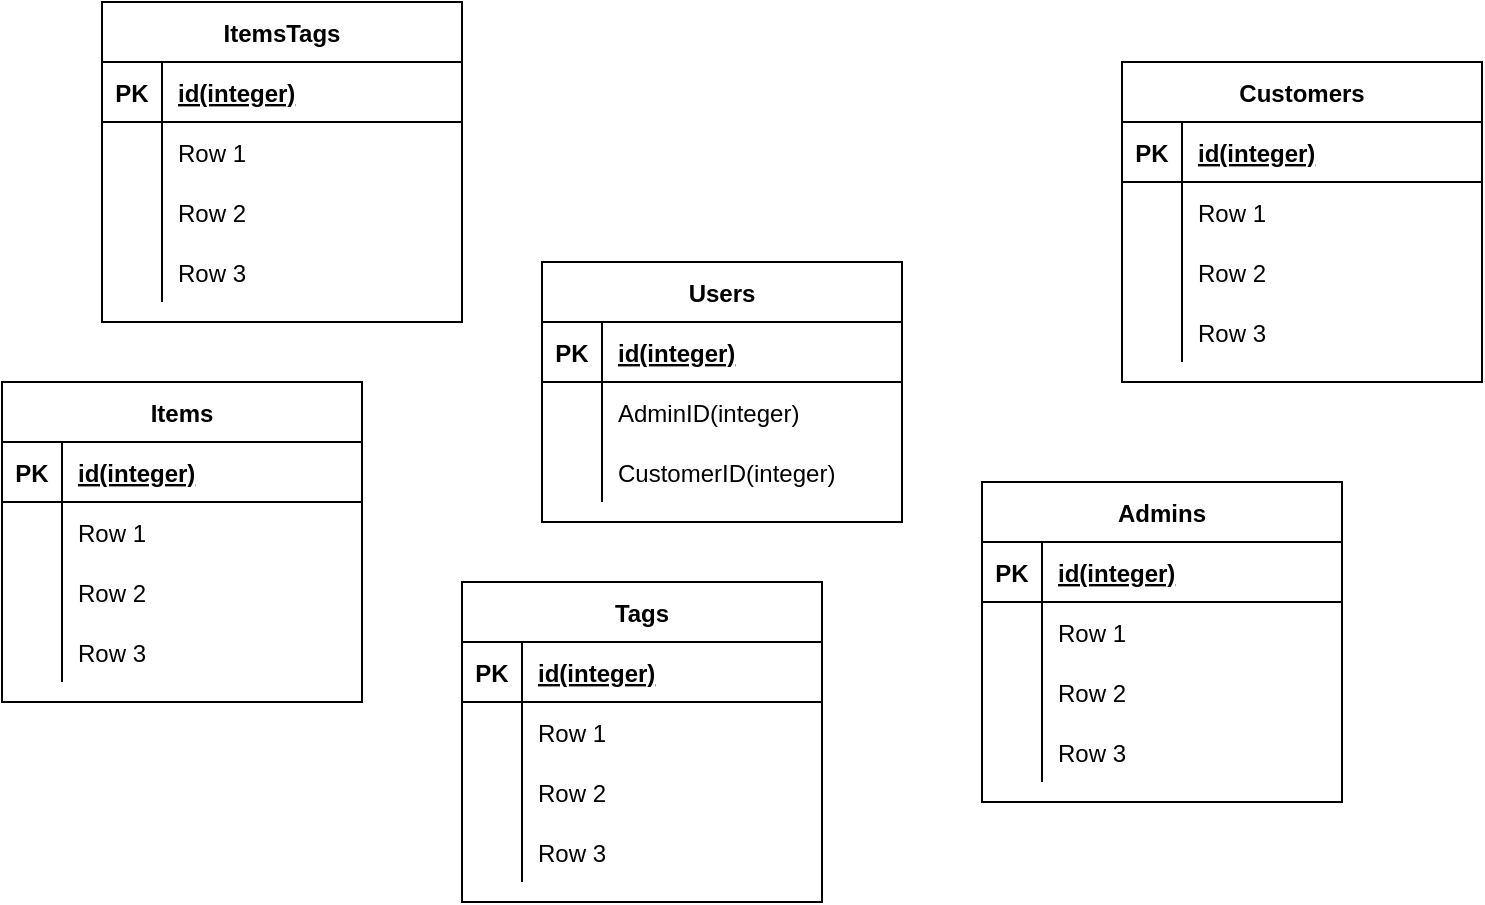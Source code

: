 <mxfile version="15.1.0" type="github">
  <diagram id="VmSRzuo0PWEKA7Uxc1IA" name="Page-1">
    <mxGraphModel dx="782" dy="420" grid="1" gridSize="10" guides="1" tooltips="1" connect="1" arrows="1" fold="1" page="1" pageScale="1" pageWidth="827" pageHeight="1169" math="0" shadow="0">
      <root>
        <mxCell id="0" />
        <mxCell id="1" parent="0" />
        <mxCell id="i-ClhB1Ddfe4gzQZQ1bM-1" value="Users" style="shape=table;startSize=30;container=1;collapsible=1;childLayout=tableLayout;fixedRows=1;rowLines=0;fontStyle=1;align=center;resizeLast=1;" vertex="1" parent="1">
          <mxGeometry x="310" y="140" width="180" height="130" as="geometry" />
        </mxCell>
        <mxCell id="i-ClhB1Ddfe4gzQZQ1bM-2" value="" style="shape=partialRectangle;collapsible=0;dropTarget=0;pointerEvents=0;fillColor=none;top=0;left=0;bottom=1;right=0;points=[[0,0.5],[1,0.5]];portConstraint=eastwest;" vertex="1" parent="i-ClhB1Ddfe4gzQZQ1bM-1">
          <mxGeometry y="30" width="180" height="30" as="geometry" />
        </mxCell>
        <mxCell id="i-ClhB1Ddfe4gzQZQ1bM-3" value="PK" style="shape=partialRectangle;connectable=0;fillColor=none;top=0;left=0;bottom=0;right=0;fontStyle=1;overflow=hidden;" vertex="1" parent="i-ClhB1Ddfe4gzQZQ1bM-2">
          <mxGeometry width="30" height="30" as="geometry" />
        </mxCell>
        <mxCell id="i-ClhB1Ddfe4gzQZQ1bM-4" value="id(integer)" style="shape=partialRectangle;connectable=0;fillColor=none;top=0;left=0;bottom=0;right=0;align=left;spacingLeft=6;fontStyle=5;overflow=hidden;" vertex="1" parent="i-ClhB1Ddfe4gzQZQ1bM-2">
          <mxGeometry x="30" width="150" height="30" as="geometry" />
        </mxCell>
        <mxCell id="i-ClhB1Ddfe4gzQZQ1bM-5" value="" style="shape=partialRectangle;collapsible=0;dropTarget=0;pointerEvents=0;fillColor=none;top=0;left=0;bottom=0;right=0;points=[[0,0.5],[1,0.5]];portConstraint=eastwest;" vertex="1" parent="i-ClhB1Ddfe4gzQZQ1bM-1">
          <mxGeometry y="60" width="180" height="30" as="geometry" />
        </mxCell>
        <mxCell id="i-ClhB1Ddfe4gzQZQ1bM-6" value="" style="shape=partialRectangle;connectable=0;fillColor=none;top=0;left=0;bottom=0;right=0;editable=1;overflow=hidden;" vertex="1" parent="i-ClhB1Ddfe4gzQZQ1bM-5">
          <mxGeometry width="30" height="30" as="geometry" />
        </mxCell>
        <mxCell id="i-ClhB1Ddfe4gzQZQ1bM-7" value="AdminID(integer)" style="shape=partialRectangle;connectable=0;fillColor=none;top=0;left=0;bottom=0;right=0;align=left;spacingLeft=6;overflow=hidden;" vertex="1" parent="i-ClhB1Ddfe4gzQZQ1bM-5">
          <mxGeometry x="30" width="150" height="30" as="geometry" />
        </mxCell>
        <mxCell id="i-ClhB1Ddfe4gzQZQ1bM-8" value="" style="shape=partialRectangle;collapsible=0;dropTarget=0;pointerEvents=0;fillColor=none;top=0;left=0;bottom=0;right=0;points=[[0,0.5],[1,0.5]];portConstraint=eastwest;" vertex="1" parent="i-ClhB1Ddfe4gzQZQ1bM-1">
          <mxGeometry y="90" width="180" height="30" as="geometry" />
        </mxCell>
        <mxCell id="i-ClhB1Ddfe4gzQZQ1bM-9" value="" style="shape=partialRectangle;connectable=0;fillColor=none;top=0;left=0;bottom=0;right=0;editable=1;overflow=hidden;" vertex="1" parent="i-ClhB1Ddfe4gzQZQ1bM-8">
          <mxGeometry width="30" height="30" as="geometry" />
        </mxCell>
        <mxCell id="i-ClhB1Ddfe4gzQZQ1bM-10" value="CustomerID(integer)" style="shape=partialRectangle;connectable=0;fillColor=none;top=0;left=0;bottom=0;right=0;align=left;spacingLeft=6;overflow=hidden;" vertex="1" parent="i-ClhB1Ddfe4gzQZQ1bM-8">
          <mxGeometry x="30" width="150" height="30" as="geometry" />
        </mxCell>
        <mxCell id="i-ClhB1Ddfe4gzQZQ1bM-14" value="Customers" style="shape=table;startSize=30;container=1;collapsible=1;childLayout=tableLayout;fixedRows=1;rowLines=0;fontStyle=1;align=center;resizeLast=1;" vertex="1" parent="1">
          <mxGeometry x="600" y="40" width="180" height="160" as="geometry" />
        </mxCell>
        <mxCell id="i-ClhB1Ddfe4gzQZQ1bM-15" value="" style="shape=partialRectangle;collapsible=0;dropTarget=0;pointerEvents=0;fillColor=none;top=0;left=0;bottom=1;right=0;points=[[0,0.5],[1,0.5]];portConstraint=eastwest;" vertex="1" parent="i-ClhB1Ddfe4gzQZQ1bM-14">
          <mxGeometry y="30" width="180" height="30" as="geometry" />
        </mxCell>
        <mxCell id="i-ClhB1Ddfe4gzQZQ1bM-16" value="PK" style="shape=partialRectangle;connectable=0;fillColor=none;top=0;left=0;bottom=0;right=0;fontStyle=1;overflow=hidden;" vertex="1" parent="i-ClhB1Ddfe4gzQZQ1bM-15">
          <mxGeometry width="30" height="30" as="geometry" />
        </mxCell>
        <mxCell id="i-ClhB1Ddfe4gzQZQ1bM-17" value="id(integer)" style="shape=partialRectangle;connectable=0;fillColor=none;top=0;left=0;bottom=0;right=0;align=left;spacingLeft=6;fontStyle=5;overflow=hidden;" vertex="1" parent="i-ClhB1Ddfe4gzQZQ1bM-15">
          <mxGeometry x="30" width="150" height="30" as="geometry" />
        </mxCell>
        <mxCell id="i-ClhB1Ddfe4gzQZQ1bM-18" value="" style="shape=partialRectangle;collapsible=0;dropTarget=0;pointerEvents=0;fillColor=none;top=0;left=0;bottom=0;right=0;points=[[0,0.5],[1,0.5]];portConstraint=eastwest;" vertex="1" parent="i-ClhB1Ddfe4gzQZQ1bM-14">
          <mxGeometry y="60" width="180" height="30" as="geometry" />
        </mxCell>
        <mxCell id="i-ClhB1Ddfe4gzQZQ1bM-19" value="" style="shape=partialRectangle;connectable=0;fillColor=none;top=0;left=0;bottom=0;right=0;editable=1;overflow=hidden;" vertex="1" parent="i-ClhB1Ddfe4gzQZQ1bM-18">
          <mxGeometry width="30" height="30" as="geometry" />
        </mxCell>
        <mxCell id="i-ClhB1Ddfe4gzQZQ1bM-20" value="Row 1" style="shape=partialRectangle;connectable=0;fillColor=none;top=0;left=0;bottom=0;right=0;align=left;spacingLeft=6;overflow=hidden;" vertex="1" parent="i-ClhB1Ddfe4gzQZQ1bM-18">
          <mxGeometry x="30" width="150" height="30" as="geometry" />
        </mxCell>
        <mxCell id="i-ClhB1Ddfe4gzQZQ1bM-21" value="" style="shape=partialRectangle;collapsible=0;dropTarget=0;pointerEvents=0;fillColor=none;top=0;left=0;bottom=0;right=0;points=[[0,0.5],[1,0.5]];portConstraint=eastwest;" vertex="1" parent="i-ClhB1Ddfe4gzQZQ1bM-14">
          <mxGeometry y="90" width="180" height="30" as="geometry" />
        </mxCell>
        <mxCell id="i-ClhB1Ddfe4gzQZQ1bM-22" value="" style="shape=partialRectangle;connectable=0;fillColor=none;top=0;left=0;bottom=0;right=0;editable=1;overflow=hidden;" vertex="1" parent="i-ClhB1Ddfe4gzQZQ1bM-21">
          <mxGeometry width="30" height="30" as="geometry" />
        </mxCell>
        <mxCell id="i-ClhB1Ddfe4gzQZQ1bM-23" value="Row 2" style="shape=partialRectangle;connectable=0;fillColor=none;top=0;left=0;bottom=0;right=0;align=left;spacingLeft=6;overflow=hidden;" vertex="1" parent="i-ClhB1Ddfe4gzQZQ1bM-21">
          <mxGeometry x="30" width="150" height="30" as="geometry" />
        </mxCell>
        <mxCell id="i-ClhB1Ddfe4gzQZQ1bM-24" value="" style="shape=partialRectangle;collapsible=0;dropTarget=0;pointerEvents=0;fillColor=none;top=0;left=0;bottom=0;right=0;points=[[0,0.5],[1,0.5]];portConstraint=eastwest;" vertex="1" parent="i-ClhB1Ddfe4gzQZQ1bM-14">
          <mxGeometry y="120" width="180" height="30" as="geometry" />
        </mxCell>
        <mxCell id="i-ClhB1Ddfe4gzQZQ1bM-25" value="" style="shape=partialRectangle;connectable=0;fillColor=none;top=0;left=0;bottom=0;right=0;editable=1;overflow=hidden;" vertex="1" parent="i-ClhB1Ddfe4gzQZQ1bM-24">
          <mxGeometry width="30" height="30" as="geometry" />
        </mxCell>
        <mxCell id="i-ClhB1Ddfe4gzQZQ1bM-26" value="Row 3" style="shape=partialRectangle;connectable=0;fillColor=none;top=0;left=0;bottom=0;right=0;align=left;spacingLeft=6;overflow=hidden;" vertex="1" parent="i-ClhB1Ddfe4gzQZQ1bM-24">
          <mxGeometry x="30" width="150" height="30" as="geometry" />
        </mxCell>
        <mxCell id="i-ClhB1Ddfe4gzQZQ1bM-27" value="Admins" style="shape=table;startSize=30;container=1;collapsible=1;childLayout=tableLayout;fixedRows=1;rowLines=0;fontStyle=1;align=center;resizeLast=1;" vertex="1" parent="1">
          <mxGeometry x="530" y="250" width="180" height="160" as="geometry" />
        </mxCell>
        <mxCell id="i-ClhB1Ddfe4gzQZQ1bM-28" value="" style="shape=partialRectangle;collapsible=0;dropTarget=0;pointerEvents=0;fillColor=none;top=0;left=0;bottom=1;right=0;points=[[0,0.5],[1,0.5]];portConstraint=eastwest;" vertex="1" parent="i-ClhB1Ddfe4gzQZQ1bM-27">
          <mxGeometry y="30" width="180" height="30" as="geometry" />
        </mxCell>
        <mxCell id="i-ClhB1Ddfe4gzQZQ1bM-29" value="PK" style="shape=partialRectangle;connectable=0;fillColor=none;top=0;left=0;bottom=0;right=0;fontStyle=1;overflow=hidden;" vertex="1" parent="i-ClhB1Ddfe4gzQZQ1bM-28">
          <mxGeometry width="30" height="30" as="geometry" />
        </mxCell>
        <mxCell id="i-ClhB1Ddfe4gzQZQ1bM-30" value="id(integer)" style="shape=partialRectangle;connectable=0;fillColor=none;top=0;left=0;bottom=0;right=0;align=left;spacingLeft=6;fontStyle=5;overflow=hidden;" vertex="1" parent="i-ClhB1Ddfe4gzQZQ1bM-28">
          <mxGeometry x="30" width="150" height="30" as="geometry" />
        </mxCell>
        <mxCell id="i-ClhB1Ddfe4gzQZQ1bM-31" value="" style="shape=partialRectangle;collapsible=0;dropTarget=0;pointerEvents=0;fillColor=none;top=0;left=0;bottom=0;right=0;points=[[0,0.5],[1,0.5]];portConstraint=eastwest;" vertex="1" parent="i-ClhB1Ddfe4gzQZQ1bM-27">
          <mxGeometry y="60" width="180" height="30" as="geometry" />
        </mxCell>
        <mxCell id="i-ClhB1Ddfe4gzQZQ1bM-32" value="" style="shape=partialRectangle;connectable=0;fillColor=none;top=0;left=0;bottom=0;right=0;editable=1;overflow=hidden;" vertex="1" parent="i-ClhB1Ddfe4gzQZQ1bM-31">
          <mxGeometry width="30" height="30" as="geometry" />
        </mxCell>
        <mxCell id="i-ClhB1Ddfe4gzQZQ1bM-33" value="Row 1" style="shape=partialRectangle;connectable=0;fillColor=none;top=0;left=0;bottom=0;right=0;align=left;spacingLeft=6;overflow=hidden;" vertex="1" parent="i-ClhB1Ddfe4gzQZQ1bM-31">
          <mxGeometry x="30" width="150" height="30" as="geometry" />
        </mxCell>
        <mxCell id="i-ClhB1Ddfe4gzQZQ1bM-34" value="" style="shape=partialRectangle;collapsible=0;dropTarget=0;pointerEvents=0;fillColor=none;top=0;left=0;bottom=0;right=0;points=[[0,0.5],[1,0.5]];portConstraint=eastwest;" vertex="1" parent="i-ClhB1Ddfe4gzQZQ1bM-27">
          <mxGeometry y="90" width="180" height="30" as="geometry" />
        </mxCell>
        <mxCell id="i-ClhB1Ddfe4gzQZQ1bM-35" value="" style="shape=partialRectangle;connectable=0;fillColor=none;top=0;left=0;bottom=0;right=0;editable=1;overflow=hidden;" vertex="1" parent="i-ClhB1Ddfe4gzQZQ1bM-34">
          <mxGeometry width="30" height="30" as="geometry" />
        </mxCell>
        <mxCell id="i-ClhB1Ddfe4gzQZQ1bM-36" value="Row 2" style="shape=partialRectangle;connectable=0;fillColor=none;top=0;left=0;bottom=0;right=0;align=left;spacingLeft=6;overflow=hidden;" vertex="1" parent="i-ClhB1Ddfe4gzQZQ1bM-34">
          <mxGeometry x="30" width="150" height="30" as="geometry" />
        </mxCell>
        <mxCell id="i-ClhB1Ddfe4gzQZQ1bM-37" value="" style="shape=partialRectangle;collapsible=0;dropTarget=0;pointerEvents=0;fillColor=none;top=0;left=0;bottom=0;right=0;points=[[0,0.5],[1,0.5]];portConstraint=eastwest;" vertex="1" parent="i-ClhB1Ddfe4gzQZQ1bM-27">
          <mxGeometry y="120" width="180" height="30" as="geometry" />
        </mxCell>
        <mxCell id="i-ClhB1Ddfe4gzQZQ1bM-38" value="" style="shape=partialRectangle;connectable=0;fillColor=none;top=0;left=0;bottom=0;right=0;editable=1;overflow=hidden;" vertex="1" parent="i-ClhB1Ddfe4gzQZQ1bM-37">
          <mxGeometry width="30" height="30" as="geometry" />
        </mxCell>
        <mxCell id="i-ClhB1Ddfe4gzQZQ1bM-39" value="Row 3" style="shape=partialRectangle;connectable=0;fillColor=none;top=0;left=0;bottom=0;right=0;align=left;spacingLeft=6;overflow=hidden;" vertex="1" parent="i-ClhB1Ddfe4gzQZQ1bM-37">
          <mxGeometry x="30" width="150" height="30" as="geometry" />
        </mxCell>
        <mxCell id="i-ClhB1Ddfe4gzQZQ1bM-40" value="Items" style="shape=table;startSize=30;container=1;collapsible=1;childLayout=tableLayout;fixedRows=1;rowLines=0;fontStyle=1;align=center;resizeLast=1;" vertex="1" parent="1">
          <mxGeometry x="40" y="200" width="180" height="160" as="geometry" />
        </mxCell>
        <mxCell id="i-ClhB1Ddfe4gzQZQ1bM-41" value="" style="shape=partialRectangle;collapsible=0;dropTarget=0;pointerEvents=0;fillColor=none;top=0;left=0;bottom=1;right=0;points=[[0,0.5],[1,0.5]];portConstraint=eastwest;" vertex="1" parent="i-ClhB1Ddfe4gzQZQ1bM-40">
          <mxGeometry y="30" width="180" height="30" as="geometry" />
        </mxCell>
        <mxCell id="i-ClhB1Ddfe4gzQZQ1bM-42" value="PK" style="shape=partialRectangle;connectable=0;fillColor=none;top=0;left=0;bottom=0;right=0;fontStyle=1;overflow=hidden;" vertex="1" parent="i-ClhB1Ddfe4gzQZQ1bM-41">
          <mxGeometry width="30" height="30" as="geometry" />
        </mxCell>
        <mxCell id="i-ClhB1Ddfe4gzQZQ1bM-43" value="id(integer)" style="shape=partialRectangle;connectable=0;fillColor=none;top=0;left=0;bottom=0;right=0;align=left;spacingLeft=6;fontStyle=5;overflow=hidden;" vertex="1" parent="i-ClhB1Ddfe4gzQZQ1bM-41">
          <mxGeometry x="30" width="150" height="30" as="geometry" />
        </mxCell>
        <mxCell id="i-ClhB1Ddfe4gzQZQ1bM-44" value="" style="shape=partialRectangle;collapsible=0;dropTarget=0;pointerEvents=0;fillColor=none;top=0;left=0;bottom=0;right=0;points=[[0,0.5],[1,0.5]];portConstraint=eastwest;" vertex="1" parent="i-ClhB1Ddfe4gzQZQ1bM-40">
          <mxGeometry y="60" width="180" height="30" as="geometry" />
        </mxCell>
        <mxCell id="i-ClhB1Ddfe4gzQZQ1bM-45" value="" style="shape=partialRectangle;connectable=0;fillColor=none;top=0;left=0;bottom=0;right=0;editable=1;overflow=hidden;" vertex="1" parent="i-ClhB1Ddfe4gzQZQ1bM-44">
          <mxGeometry width="30" height="30" as="geometry" />
        </mxCell>
        <mxCell id="i-ClhB1Ddfe4gzQZQ1bM-46" value="Row 1" style="shape=partialRectangle;connectable=0;fillColor=none;top=0;left=0;bottom=0;right=0;align=left;spacingLeft=6;overflow=hidden;" vertex="1" parent="i-ClhB1Ddfe4gzQZQ1bM-44">
          <mxGeometry x="30" width="150" height="30" as="geometry" />
        </mxCell>
        <mxCell id="i-ClhB1Ddfe4gzQZQ1bM-47" value="" style="shape=partialRectangle;collapsible=0;dropTarget=0;pointerEvents=0;fillColor=none;top=0;left=0;bottom=0;right=0;points=[[0,0.5],[1,0.5]];portConstraint=eastwest;" vertex="1" parent="i-ClhB1Ddfe4gzQZQ1bM-40">
          <mxGeometry y="90" width="180" height="30" as="geometry" />
        </mxCell>
        <mxCell id="i-ClhB1Ddfe4gzQZQ1bM-48" value="" style="shape=partialRectangle;connectable=0;fillColor=none;top=0;left=0;bottom=0;right=0;editable=1;overflow=hidden;" vertex="1" parent="i-ClhB1Ddfe4gzQZQ1bM-47">
          <mxGeometry width="30" height="30" as="geometry" />
        </mxCell>
        <mxCell id="i-ClhB1Ddfe4gzQZQ1bM-49" value="Row 2" style="shape=partialRectangle;connectable=0;fillColor=none;top=0;left=0;bottom=0;right=0;align=left;spacingLeft=6;overflow=hidden;" vertex="1" parent="i-ClhB1Ddfe4gzQZQ1bM-47">
          <mxGeometry x="30" width="150" height="30" as="geometry" />
        </mxCell>
        <mxCell id="i-ClhB1Ddfe4gzQZQ1bM-50" value="" style="shape=partialRectangle;collapsible=0;dropTarget=0;pointerEvents=0;fillColor=none;top=0;left=0;bottom=0;right=0;points=[[0,0.5],[1,0.5]];portConstraint=eastwest;" vertex="1" parent="i-ClhB1Ddfe4gzQZQ1bM-40">
          <mxGeometry y="120" width="180" height="30" as="geometry" />
        </mxCell>
        <mxCell id="i-ClhB1Ddfe4gzQZQ1bM-51" value="" style="shape=partialRectangle;connectable=0;fillColor=none;top=0;left=0;bottom=0;right=0;editable=1;overflow=hidden;" vertex="1" parent="i-ClhB1Ddfe4gzQZQ1bM-50">
          <mxGeometry width="30" height="30" as="geometry" />
        </mxCell>
        <mxCell id="i-ClhB1Ddfe4gzQZQ1bM-52" value="Row 3" style="shape=partialRectangle;connectable=0;fillColor=none;top=0;left=0;bottom=0;right=0;align=left;spacingLeft=6;overflow=hidden;" vertex="1" parent="i-ClhB1Ddfe4gzQZQ1bM-50">
          <mxGeometry x="30" width="150" height="30" as="geometry" />
        </mxCell>
        <mxCell id="i-ClhB1Ddfe4gzQZQ1bM-53" value="Tags" style="shape=table;startSize=30;container=1;collapsible=1;childLayout=tableLayout;fixedRows=1;rowLines=0;fontStyle=1;align=center;resizeLast=1;" vertex="1" parent="1">
          <mxGeometry x="270" y="300" width="180" height="160" as="geometry" />
        </mxCell>
        <mxCell id="i-ClhB1Ddfe4gzQZQ1bM-54" value="" style="shape=partialRectangle;collapsible=0;dropTarget=0;pointerEvents=0;fillColor=none;top=0;left=0;bottom=1;right=0;points=[[0,0.5],[1,0.5]];portConstraint=eastwest;" vertex="1" parent="i-ClhB1Ddfe4gzQZQ1bM-53">
          <mxGeometry y="30" width="180" height="30" as="geometry" />
        </mxCell>
        <mxCell id="i-ClhB1Ddfe4gzQZQ1bM-55" value="PK" style="shape=partialRectangle;connectable=0;fillColor=none;top=0;left=0;bottom=0;right=0;fontStyle=1;overflow=hidden;" vertex="1" parent="i-ClhB1Ddfe4gzQZQ1bM-54">
          <mxGeometry width="30" height="30" as="geometry" />
        </mxCell>
        <mxCell id="i-ClhB1Ddfe4gzQZQ1bM-56" value="id(integer)" style="shape=partialRectangle;connectable=0;fillColor=none;top=0;left=0;bottom=0;right=0;align=left;spacingLeft=6;fontStyle=5;overflow=hidden;" vertex="1" parent="i-ClhB1Ddfe4gzQZQ1bM-54">
          <mxGeometry x="30" width="150" height="30" as="geometry" />
        </mxCell>
        <mxCell id="i-ClhB1Ddfe4gzQZQ1bM-57" value="" style="shape=partialRectangle;collapsible=0;dropTarget=0;pointerEvents=0;fillColor=none;top=0;left=0;bottom=0;right=0;points=[[0,0.5],[1,0.5]];portConstraint=eastwest;" vertex="1" parent="i-ClhB1Ddfe4gzQZQ1bM-53">
          <mxGeometry y="60" width="180" height="30" as="geometry" />
        </mxCell>
        <mxCell id="i-ClhB1Ddfe4gzQZQ1bM-58" value="" style="shape=partialRectangle;connectable=0;fillColor=none;top=0;left=0;bottom=0;right=0;editable=1;overflow=hidden;" vertex="1" parent="i-ClhB1Ddfe4gzQZQ1bM-57">
          <mxGeometry width="30" height="30" as="geometry" />
        </mxCell>
        <mxCell id="i-ClhB1Ddfe4gzQZQ1bM-59" value="Row 1" style="shape=partialRectangle;connectable=0;fillColor=none;top=0;left=0;bottom=0;right=0;align=left;spacingLeft=6;overflow=hidden;" vertex="1" parent="i-ClhB1Ddfe4gzQZQ1bM-57">
          <mxGeometry x="30" width="150" height="30" as="geometry" />
        </mxCell>
        <mxCell id="i-ClhB1Ddfe4gzQZQ1bM-60" value="" style="shape=partialRectangle;collapsible=0;dropTarget=0;pointerEvents=0;fillColor=none;top=0;left=0;bottom=0;right=0;points=[[0,0.5],[1,0.5]];portConstraint=eastwest;" vertex="1" parent="i-ClhB1Ddfe4gzQZQ1bM-53">
          <mxGeometry y="90" width="180" height="30" as="geometry" />
        </mxCell>
        <mxCell id="i-ClhB1Ddfe4gzQZQ1bM-61" value="" style="shape=partialRectangle;connectable=0;fillColor=none;top=0;left=0;bottom=0;right=0;editable=1;overflow=hidden;" vertex="1" parent="i-ClhB1Ddfe4gzQZQ1bM-60">
          <mxGeometry width="30" height="30" as="geometry" />
        </mxCell>
        <mxCell id="i-ClhB1Ddfe4gzQZQ1bM-62" value="Row 2" style="shape=partialRectangle;connectable=0;fillColor=none;top=0;left=0;bottom=0;right=0;align=left;spacingLeft=6;overflow=hidden;" vertex="1" parent="i-ClhB1Ddfe4gzQZQ1bM-60">
          <mxGeometry x="30" width="150" height="30" as="geometry" />
        </mxCell>
        <mxCell id="i-ClhB1Ddfe4gzQZQ1bM-63" value="" style="shape=partialRectangle;collapsible=0;dropTarget=0;pointerEvents=0;fillColor=none;top=0;left=0;bottom=0;right=0;points=[[0,0.5],[1,0.5]];portConstraint=eastwest;" vertex="1" parent="i-ClhB1Ddfe4gzQZQ1bM-53">
          <mxGeometry y="120" width="180" height="30" as="geometry" />
        </mxCell>
        <mxCell id="i-ClhB1Ddfe4gzQZQ1bM-64" value="" style="shape=partialRectangle;connectable=0;fillColor=none;top=0;left=0;bottom=0;right=0;editable=1;overflow=hidden;" vertex="1" parent="i-ClhB1Ddfe4gzQZQ1bM-63">
          <mxGeometry width="30" height="30" as="geometry" />
        </mxCell>
        <mxCell id="i-ClhB1Ddfe4gzQZQ1bM-65" value="Row 3" style="shape=partialRectangle;connectable=0;fillColor=none;top=0;left=0;bottom=0;right=0;align=left;spacingLeft=6;overflow=hidden;" vertex="1" parent="i-ClhB1Ddfe4gzQZQ1bM-63">
          <mxGeometry x="30" width="150" height="30" as="geometry" />
        </mxCell>
        <mxCell id="i-ClhB1Ddfe4gzQZQ1bM-70" value="ItemsTags" style="shape=table;startSize=30;container=1;collapsible=1;childLayout=tableLayout;fixedRows=1;rowLines=0;fontStyle=1;align=center;resizeLast=1;" vertex="1" parent="1">
          <mxGeometry x="90" y="10" width="180" height="160" as="geometry" />
        </mxCell>
        <mxCell id="i-ClhB1Ddfe4gzQZQ1bM-71" value="" style="shape=partialRectangle;collapsible=0;dropTarget=0;pointerEvents=0;fillColor=none;top=0;left=0;bottom=1;right=0;points=[[0,0.5],[1,0.5]];portConstraint=eastwest;" vertex="1" parent="i-ClhB1Ddfe4gzQZQ1bM-70">
          <mxGeometry y="30" width="180" height="30" as="geometry" />
        </mxCell>
        <mxCell id="i-ClhB1Ddfe4gzQZQ1bM-72" value="PK" style="shape=partialRectangle;connectable=0;fillColor=none;top=0;left=0;bottom=0;right=0;fontStyle=1;overflow=hidden;" vertex="1" parent="i-ClhB1Ddfe4gzQZQ1bM-71">
          <mxGeometry width="30" height="30" as="geometry" />
        </mxCell>
        <mxCell id="i-ClhB1Ddfe4gzQZQ1bM-73" value="id(integer)" style="shape=partialRectangle;connectable=0;fillColor=none;top=0;left=0;bottom=0;right=0;align=left;spacingLeft=6;fontStyle=5;overflow=hidden;" vertex="1" parent="i-ClhB1Ddfe4gzQZQ1bM-71">
          <mxGeometry x="30" width="150" height="30" as="geometry" />
        </mxCell>
        <mxCell id="i-ClhB1Ddfe4gzQZQ1bM-74" value="" style="shape=partialRectangle;collapsible=0;dropTarget=0;pointerEvents=0;fillColor=none;top=0;left=0;bottom=0;right=0;points=[[0,0.5],[1,0.5]];portConstraint=eastwest;" vertex="1" parent="i-ClhB1Ddfe4gzQZQ1bM-70">
          <mxGeometry y="60" width="180" height="30" as="geometry" />
        </mxCell>
        <mxCell id="i-ClhB1Ddfe4gzQZQ1bM-75" value="" style="shape=partialRectangle;connectable=0;fillColor=none;top=0;left=0;bottom=0;right=0;editable=1;overflow=hidden;" vertex="1" parent="i-ClhB1Ddfe4gzQZQ1bM-74">
          <mxGeometry width="30" height="30" as="geometry" />
        </mxCell>
        <mxCell id="i-ClhB1Ddfe4gzQZQ1bM-76" value="Row 1" style="shape=partialRectangle;connectable=0;fillColor=none;top=0;left=0;bottom=0;right=0;align=left;spacingLeft=6;overflow=hidden;" vertex="1" parent="i-ClhB1Ddfe4gzQZQ1bM-74">
          <mxGeometry x="30" width="150" height="30" as="geometry" />
        </mxCell>
        <mxCell id="i-ClhB1Ddfe4gzQZQ1bM-77" value="" style="shape=partialRectangle;collapsible=0;dropTarget=0;pointerEvents=0;fillColor=none;top=0;left=0;bottom=0;right=0;points=[[0,0.5],[1,0.5]];portConstraint=eastwest;" vertex="1" parent="i-ClhB1Ddfe4gzQZQ1bM-70">
          <mxGeometry y="90" width="180" height="30" as="geometry" />
        </mxCell>
        <mxCell id="i-ClhB1Ddfe4gzQZQ1bM-78" value="" style="shape=partialRectangle;connectable=0;fillColor=none;top=0;left=0;bottom=0;right=0;editable=1;overflow=hidden;" vertex="1" parent="i-ClhB1Ddfe4gzQZQ1bM-77">
          <mxGeometry width="30" height="30" as="geometry" />
        </mxCell>
        <mxCell id="i-ClhB1Ddfe4gzQZQ1bM-79" value="Row 2" style="shape=partialRectangle;connectable=0;fillColor=none;top=0;left=0;bottom=0;right=0;align=left;spacingLeft=6;overflow=hidden;" vertex="1" parent="i-ClhB1Ddfe4gzQZQ1bM-77">
          <mxGeometry x="30" width="150" height="30" as="geometry" />
        </mxCell>
        <mxCell id="i-ClhB1Ddfe4gzQZQ1bM-80" value="" style="shape=partialRectangle;collapsible=0;dropTarget=0;pointerEvents=0;fillColor=none;top=0;left=0;bottom=0;right=0;points=[[0,0.5],[1,0.5]];portConstraint=eastwest;" vertex="1" parent="i-ClhB1Ddfe4gzQZQ1bM-70">
          <mxGeometry y="120" width="180" height="30" as="geometry" />
        </mxCell>
        <mxCell id="i-ClhB1Ddfe4gzQZQ1bM-81" value="" style="shape=partialRectangle;connectable=0;fillColor=none;top=0;left=0;bottom=0;right=0;editable=1;overflow=hidden;" vertex="1" parent="i-ClhB1Ddfe4gzQZQ1bM-80">
          <mxGeometry width="30" height="30" as="geometry" />
        </mxCell>
        <mxCell id="i-ClhB1Ddfe4gzQZQ1bM-82" value="Row 3" style="shape=partialRectangle;connectable=0;fillColor=none;top=0;left=0;bottom=0;right=0;align=left;spacingLeft=6;overflow=hidden;" vertex="1" parent="i-ClhB1Ddfe4gzQZQ1bM-80">
          <mxGeometry x="30" width="150" height="30" as="geometry" />
        </mxCell>
      </root>
    </mxGraphModel>
  </diagram>
</mxfile>
